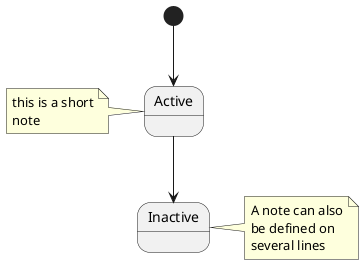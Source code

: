 @startuml

[*] --> Active
Active --> Inactive

note left of Active : this is a short\nnote

note right of Inactive
  A note can also
  be defined on
  several lines
end note

@enduml